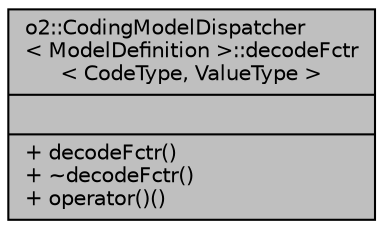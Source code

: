 digraph "o2::CodingModelDispatcher&lt; ModelDefinition &gt;::decodeFctr&lt; CodeType, ValueType &gt;"
{
 // INTERACTIVE_SVG=YES
  bgcolor="transparent";
  edge [fontname="Helvetica",fontsize="10",labelfontname="Helvetica",labelfontsize="10"];
  node [fontname="Helvetica",fontsize="10",shape=record];
  Node1 [label="{o2::CodingModelDispatcher\l\< ModelDefinition \>::decodeFctr\l\< CodeType, ValueType \>\n||+ decodeFctr()\l+ ~decodeFctr()\l+ operator()()\l}",height=0.2,width=0.4,color="black", fillcolor="grey75", style="filled" fontcolor="black"];
}
